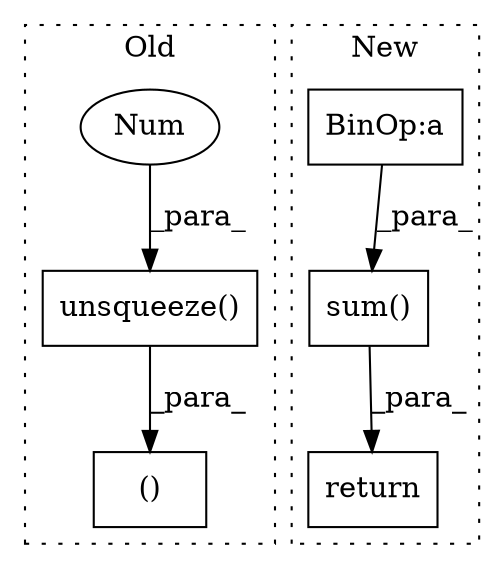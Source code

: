 digraph G {
subgraph cluster0 {
1 [label="unsqueeze()" a="75" s="1580,1602" l="21,1" shape="box"];
3 [label="Num" a="76" s="1601" l="1" shape="ellipse"];
5 [label="()" a="54" s="1603" l="20" shape="box"];
label = "Old";
style="dotted";
}
subgraph cluster1 {
2 [label="sum()" a="75" s="2098,2116" l="10,8" shape="box"];
4 [label="BinOp:a" a="82" s="2113" l="2" shape="box"];
6 [label="return" a="93" s="2366" l="7" shape="box"];
label = "New";
style="dotted";
}
1 -> 5 [label="_para_"];
2 -> 6 [label="_para_"];
3 -> 1 [label="_para_"];
4 -> 2 [label="_para_"];
}
